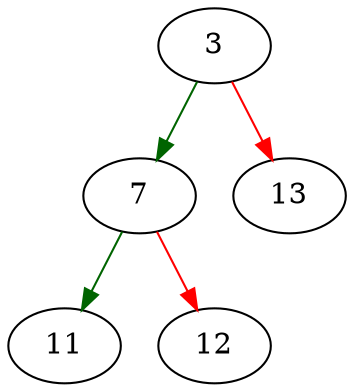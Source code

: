 strict digraph "xfts_open" {
	// Node definitions.
	3 [entry=true];
	7;
	13;
	11;
	12;

	// Edge definitions.
	3 -> 7 [
		color=darkgreen
		cond=true
	];
	3 -> 13 [
		color=red
		cond=false
	];
	7 -> 11 [
		color=darkgreen
		cond=true
	];
	7 -> 12 [
		color=red
		cond=false
	];
}